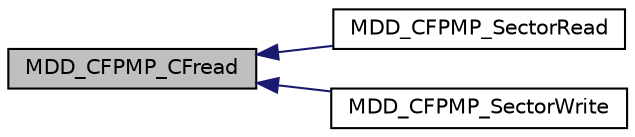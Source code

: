 digraph "MDD_CFPMP_CFread"
{
  edge [fontname="Helvetica",fontsize="10",labelfontname="Helvetica",labelfontsize="10"];
  node [fontname="Helvetica",fontsize="10",shape=record];
  rankdir="LR";
  Node1 [label="MDD_CFPMP_CFread",height=0.2,width=0.4,color="black", fillcolor="grey75", style="filled", fontcolor="black"];
  Node1 -> Node2 [dir="back",color="midnightblue",fontsize="10",style="solid",fontname="Helvetica"];
  Node2 [label="MDD_CFPMP_SectorRead",height=0.2,width=0.4,color="black", fillcolor="white", style="filled",URL="$_c_f-_p_m_p_8c.html#a7f142f5717ca2b665446d916c9be2d8b"];
  Node1 -> Node3 [dir="back",color="midnightblue",fontsize="10",style="solid",fontname="Helvetica"];
  Node3 [label="MDD_CFPMP_SectorWrite",height=0.2,width=0.4,color="black", fillcolor="white", style="filled",URL="$_c_f-_p_m_p_8c.html#af7a92782e234204c924e54191ab18a64"];
}
